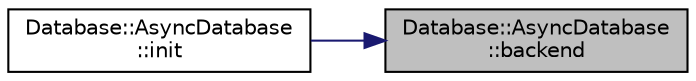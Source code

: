 digraph "Database::AsyncDatabase::backend"
{
 // LATEX_PDF_SIZE
  edge [fontname="Helvetica",fontsize="10",labelfontname="Helvetica",labelfontsize="10"];
  node [fontname="Helvetica",fontsize="10",shape=record];
  rankdir="RL";
  Node1 [label="Database::AsyncDatabase\l::backend",height=0.2,width=0.4,color="black", fillcolor="grey75", style="filled", fontcolor="black",tooltip=" "];
  Node1 -> Node2 [dir="back",color="midnightblue",fontsize="10",style="solid",fontname="Helvetica"];
  Node2 [label="Database::AsyncDatabase\l::init",height=0.2,width=0.4,color="black", fillcolor="white", style="filled",URL="$class_database_1_1_async_database.html#a836d2e0ec99e3b7aba3084716033f58d",tooltip=" "];
}
